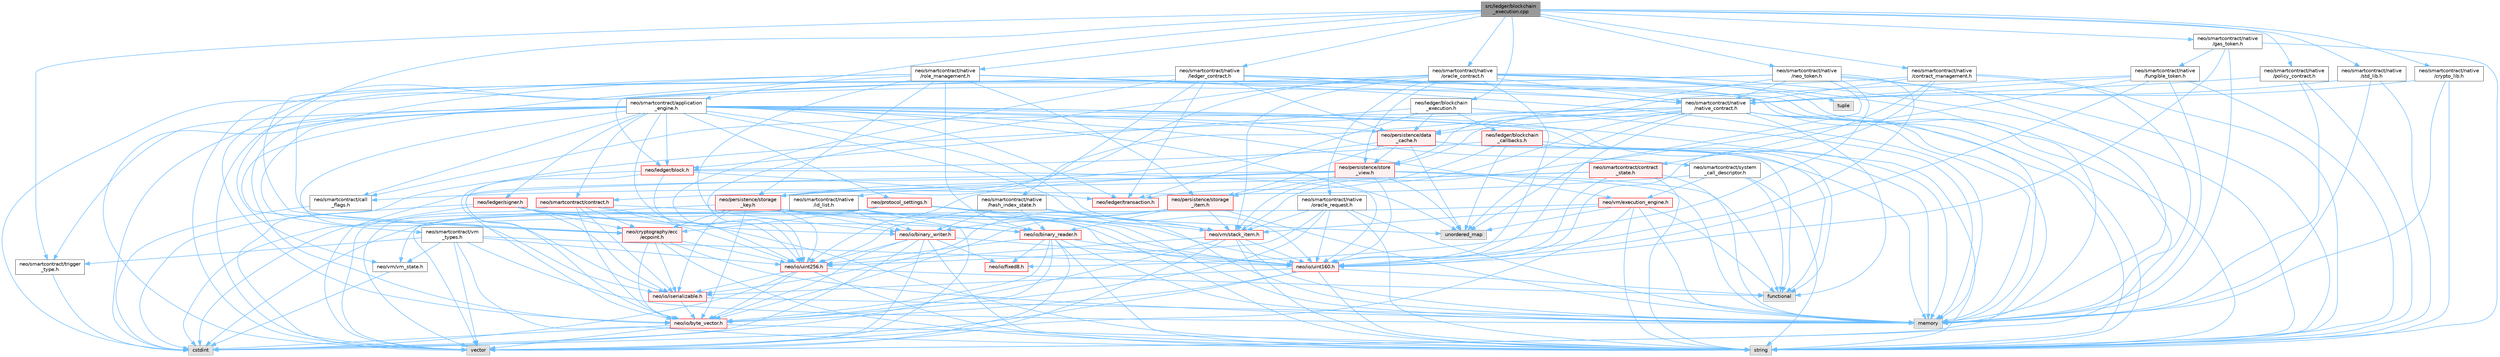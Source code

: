 digraph "src/ledger/blockchain_execution.cpp"
{
 // LATEX_PDF_SIZE
  bgcolor="transparent";
  edge [fontname=Helvetica,fontsize=10,labelfontname=Helvetica,labelfontsize=10];
  node [fontname=Helvetica,fontsize=10,shape=box,height=0.2,width=0.4];
  Node1 [id="Node000001",label="src/ledger/blockchain\l_execution.cpp",height=0.2,width=0.4,color="gray40", fillcolor="grey60", style="filled", fontcolor="black",tooltip=" "];
  Node1 -> Node2 [id="edge1_Node000001_Node000002",color="steelblue1",style="solid",tooltip=" "];
  Node2 [id="Node000002",label="neo/ledger/blockchain\l_execution.h",height=0.2,width=0.4,color="grey40", fillcolor="white", style="filled",URL="$blockchain__execution_8h.html",tooltip=" "];
  Node2 -> Node3 [id="edge2_Node000002_Node000003",color="steelblue1",style="solid",tooltip=" "];
  Node3 [id="Node000003",label="neo/ledger/block.h",height=0.2,width=0.4,color="red", fillcolor="#FFF0F0", style="filled",URL="$ledger_2block_8h.html",tooltip=" "];
  Node3 -> Node4 [id="edge3_Node000003_Node000004",color="steelblue1",style="solid",tooltip=" "];
  Node4 [id="Node000004",label="neo/io/iserializable.h",height=0.2,width=0.4,color="red", fillcolor="#FFF0F0", style="filled",URL="$iserializable_8h.html",tooltip=" "];
  Node4 -> Node11 [id="edge4_Node000004_Node000011",color="steelblue1",style="solid",tooltip=" "];
  Node11 [id="Node000011",label="neo/io/byte_vector.h",height=0.2,width=0.4,color="red", fillcolor="#FFF0F0", style="filled",URL="$io_2byte__vector_8h.html",tooltip=" "];
  Node11 -> Node6 [id="edge5_Node000011_Node000006",color="steelblue1",style="solid",tooltip=" "];
  Node6 [id="Node000006",label="cstdint",height=0.2,width=0.4,color="grey60", fillcolor="#E0E0E0", style="filled",tooltip=" "];
  Node11 -> Node9 [id="edge6_Node000011_Node000009",color="steelblue1",style="solid",tooltip=" "];
  Node9 [id="Node000009",label="string",height=0.2,width=0.4,color="grey60", fillcolor="#E0E0E0", style="filled",tooltip=" "];
  Node11 -> Node10 [id="edge7_Node000011_Node000010",color="steelblue1",style="solid",tooltip=" "];
  Node10 [id="Node000010",label="vector",height=0.2,width=0.4,color="grey60", fillcolor="#E0E0E0", style="filled",tooltip=" "];
  Node4 -> Node12 [id="edge8_Node000004_Node000012",color="steelblue1",style="solid",tooltip=" "];
  Node12 [id="Node000012",label="memory",height=0.2,width=0.4,color="grey60", fillcolor="#E0E0E0", style="filled",tooltip=" "];
  Node3 -> Node13 [id="edge9_Node000003_Node000013",color="steelblue1",style="solid",tooltip=" "];
  Node13 [id="Node000013",label="neo/io/uint160.h",height=0.2,width=0.4,color="red", fillcolor="#FFF0F0", style="filled",URL="$uint160_8h.html",tooltip=" "];
  Node13 -> Node11 [id="edge10_Node000013_Node000011",color="steelblue1",style="solid",tooltip=" "];
  Node13 -> Node4 [id="edge11_Node000013_Node000004",color="steelblue1",style="solid",tooltip=" "];
  Node13 -> Node6 [id="edge12_Node000013_Node000006",color="steelblue1",style="solid",tooltip=" "];
  Node13 -> Node15 [id="edge13_Node000013_Node000015",color="steelblue1",style="solid",tooltip=" "];
  Node15 [id="Node000015",label="functional",height=0.2,width=0.4,color="grey60", fillcolor="#E0E0E0", style="filled",tooltip=" "];
  Node13 -> Node9 [id="edge14_Node000013_Node000009",color="steelblue1",style="solid",tooltip=" "];
  Node3 -> Node16 [id="edge15_Node000003_Node000016",color="steelblue1",style="solid",tooltip=" "];
  Node16 [id="Node000016",label="neo/io/uint256.h",height=0.2,width=0.4,color="red", fillcolor="#FFF0F0", style="filled",URL="$uint256_8h.html",tooltip=" "];
  Node16 -> Node11 [id="edge16_Node000016_Node000011",color="steelblue1",style="solid",tooltip=" "];
  Node16 -> Node4 [id="edge17_Node000016_Node000004",color="steelblue1",style="solid",tooltip=" "];
  Node16 -> Node6 [id="edge18_Node000016_Node000006",color="steelblue1",style="solid",tooltip=" "];
  Node16 -> Node15 [id="edge19_Node000016_Node000015",color="steelblue1",style="solid",tooltip=" "];
  Node16 -> Node9 [id="edge20_Node000016_Node000009",color="steelblue1",style="solid",tooltip=" "];
  Node3 -> Node51 [id="edge21_Node000003_Node000051",color="steelblue1",style="solid",tooltip=" "];
  Node51 [id="Node000051",label="neo/ledger/transaction.h",height=0.2,width=0.4,color="red", fillcolor="#FFF0F0", style="filled",URL="$ledger_2transaction_8h.html",tooltip=" "];
  Node3 -> Node10 [id="edge22_Node000003_Node000010",color="steelblue1",style="solid",tooltip=" "];
  Node2 -> Node67 [id="edge23_Node000002_Node000067",color="steelblue1",style="solid",tooltip=" "];
  Node67 [id="Node000067",label="neo/ledger/blockchain\l_callbacks.h",height=0.2,width=0.4,color="red", fillcolor="#FFF0F0", style="filled",URL="$blockchain__callbacks_8h.html",tooltip=" "];
  Node67 -> Node3 [id="edge24_Node000067_Node000003",color="steelblue1",style="solid",tooltip=" "];
  Node67 -> Node51 [id="edge25_Node000067_Node000051",color="steelblue1",style="solid",tooltip=" "];
  Node67 -> Node15 [id="edge26_Node000067_Node000015",color="steelblue1",style="solid",tooltip=" "];
  Node67 -> Node12 [id="edge27_Node000067_Node000012",color="steelblue1",style="solid",tooltip=" "];
  Node67 -> Node37 [id="edge28_Node000067_Node000037",color="steelblue1",style="solid",tooltip=" "];
  Node37 [id="Node000037",label="unordered_map",height=0.2,width=0.4,color="grey60", fillcolor="#E0E0E0", style="filled",tooltip=" "];
  Node2 -> Node51 [id="edge29_Node000002_Node000051",color="steelblue1",style="solid",tooltip=" "];
  Node2 -> Node69 [id="edge30_Node000002_Node000069",color="steelblue1",style="solid",tooltip=" "];
  Node69 [id="Node000069",label="neo/persistence/data\l_cache.h",height=0.2,width=0.4,color="red", fillcolor="#FFF0F0", style="filled",URL="$data__cache_8h.html",tooltip=" "];
  Node69 -> Node71 [id="edge31_Node000069_Node000071",color="steelblue1",style="solid",tooltip=" "];
  Node71 [id="Node000071",label="neo/persistence/storage\l_item.h",height=0.2,width=0.4,color="red", fillcolor="#FFF0F0", style="filled",URL="$persistence_2storage__item_8h.html",tooltip=" "];
  Node71 -> Node19 [id="edge32_Node000071_Node000019",color="steelblue1",style="solid",tooltip=" "];
  Node19 [id="Node000019",label="neo/io/binary_reader.h",height=0.2,width=0.4,color="red", fillcolor="#FFF0F0", style="filled",URL="$binary__reader_8h.html",tooltip=" "];
  Node19 -> Node11 [id="edge33_Node000019_Node000011",color="steelblue1",style="solid",tooltip=" "];
  Node19 -> Node20 [id="edge34_Node000019_Node000020",color="steelblue1",style="solid",tooltip=" "];
  Node20 [id="Node000020",label="neo/io/fixed8.h",height=0.2,width=0.4,color="red", fillcolor="#FFF0F0", style="filled",URL="$io_2fixed8_8h.html",tooltip=" "];
  Node19 -> Node13 [id="edge35_Node000019_Node000013",color="steelblue1",style="solid",tooltip=" "];
  Node19 -> Node16 [id="edge36_Node000019_Node000016",color="steelblue1",style="solid",tooltip=" "];
  Node19 -> Node6 [id="edge37_Node000019_Node000006",color="steelblue1",style="solid",tooltip=" "];
  Node19 -> Node12 [id="edge38_Node000019_Node000012",color="steelblue1",style="solid",tooltip=" "];
  Node19 -> Node9 [id="edge39_Node000019_Node000009",color="steelblue1",style="solid",tooltip=" "];
  Node19 -> Node10 [id="edge40_Node000019_Node000010",color="steelblue1",style="solid",tooltip=" "];
  Node71 -> Node24 [id="edge41_Node000071_Node000024",color="steelblue1",style="solid",tooltip=" "];
  Node24 [id="Node000024",label="neo/io/binary_writer.h",height=0.2,width=0.4,color="red", fillcolor="#FFF0F0", style="filled",URL="$binary__writer_8h.html",tooltip=" "];
  Node24 -> Node11 [id="edge42_Node000024_Node000011",color="steelblue1",style="solid",tooltip=" "];
  Node24 -> Node20 [id="edge43_Node000024_Node000020",color="steelblue1",style="solid",tooltip=" "];
  Node24 -> Node13 [id="edge44_Node000024_Node000013",color="steelblue1",style="solid",tooltip=" "];
  Node24 -> Node16 [id="edge45_Node000024_Node000016",color="steelblue1",style="solid",tooltip=" "];
  Node24 -> Node6 [id="edge46_Node000024_Node000006",color="steelblue1",style="solid",tooltip=" "];
  Node24 -> Node9 [id="edge47_Node000024_Node000009",color="steelblue1",style="solid",tooltip=" "];
  Node24 -> Node10 [id="edge48_Node000024_Node000010",color="steelblue1",style="solid",tooltip=" "];
  Node71 -> Node11 [id="edge49_Node000071_Node000011",color="steelblue1",style="solid",tooltip=" "];
  Node71 -> Node4 [id="edge50_Node000071_Node000004",color="steelblue1",style="solid",tooltip=" "];
  Node71 -> Node72 [id="edge51_Node000071_Node000072",color="steelblue1",style="solid",tooltip=" "];
  Node72 [id="Node000072",label="neo/vm/stack_item.h",height=0.2,width=0.4,color="red", fillcolor="#FFF0F0", style="filled",URL="$stack__item_8h.html",tooltip=" "];
  Node72 -> Node11 [id="edge52_Node000072_Node000011",color="steelblue1",style="solid",tooltip=" "];
  Node72 -> Node13 [id="edge53_Node000072_Node000013",color="steelblue1",style="solid",tooltip=" "];
  Node72 -> Node16 [id="edge54_Node000072_Node000016",color="steelblue1",style="solid",tooltip=" "];
  Node72 -> Node12 [id="edge55_Node000072_Node000012",color="steelblue1",style="solid",tooltip=" "];
  Node72 -> Node9 [id="edge56_Node000072_Node000009",color="steelblue1",style="solid",tooltip=" "];
  Node72 -> Node10 [id="edge57_Node000072_Node000010",color="steelblue1",style="solid",tooltip=" "];
  Node71 -> Node12 [id="edge58_Node000071_Node000012",color="steelblue1",style="solid",tooltip=" "];
  Node69 -> Node77 [id="edge59_Node000069_Node000077",color="steelblue1",style="solid",tooltip=" "];
  Node77 [id="Node000077",label="neo/persistence/storage\l_key.h",height=0.2,width=0.4,color="red", fillcolor="#FFF0F0", style="filled",URL="$persistence_2storage__key_8h.html",tooltip=" "];
  Node77 -> Node56 [id="edge60_Node000077_Node000056",color="steelblue1",style="solid",tooltip=" "];
  Node56 [id="Node000056",label="neo/cryptography/ecc\l/ecpoint.h",height=0.2,width=0.4,color="red", fillcolor="#FFF0F0", style="filled",URL="$ecpoint_8h.html",tooltip=" "];
  Node56 -> Node11 [id="edge61_Node000056_Node000011",color="steelblue1",style="solid",tooltip=" "];
  Node56 -> Node4 [id="edge62_Node000056_Node000004",color="steelblue1",style="solid",tooltip=" "];
  Node56 -> Node16 [id="edge63_Node000056_Node000016",color="steelblue1",style="solid",tooltip=" "];
  Node56 -> Node12 [id="edge64_Node000056_Node000012",color="steelblue1",style="solid",tooltip=" "];
  Node56 -> Node9 [id="edge65_Node000056_Node000009",color="steelblue1",style="solid",tooltip=" "];
  Node77 -> Node19 [id="edge66_Node000077_Node000019",color="steelblue1",style="solid",tooltip=" "];
  Node77 -> Node24 [id="edge67_Node000077_Node000024",color="steelblue1",style="solid",tooltip=" "];
  Node77 -> Node11 [id="edge68_Node000077_Node000011",color="steelblue1",style="solid",tooltip=" "];
  Node77 -> Node4 [id="edge69_Node000077_Node000004",color="steelblue1",style="solid",tooltip=" "];
  Node77 -> Node13 [id="edge70_Node000077_Node000013",color="steelblue1",style="solid",tooltip=" "];
  Node77 -> Node16 [id="edge71_Node000077_Node000016",color="steelblue1",style="solid",tooltip=" "];
  Node77 -> Node6 [id="edge72_Node000077_Node000006",color="steelblue1",style="solid",tooltip=" "];
  Node69 -> Node80 [id="edge73_Node000069_Node000080",color="steelblue1",style="solid",tooltip=" "];
  Node80 [id="Node000080",label="neo/persistence/store\l_view.h",height=0.2,width=0.4,color="red", fillcolor="#FFF0F0", style="filled",URL="$store__view_8h.html",tooltip=" "];
  Node80 -> Node13 [id="edge74_Node000080_Node000013",color="steelblue1",style="solid",tooltip=" "];
  Node80 -> Node16 [id="edge75_Node000080_Node000016",color="steelblue1",style="solid",tooltip=" "];
  Node80 -> Node71 [id="edge76_Node000080_Node000071",color="steelblue1",style="solid",tooltip=" "];
  Node80 -> Node77 [id="edge77_Node000080_Node000077",color="steelblue1",style="solid",tooltip=" "];
  Node80 -> Node15 [id="edge78_Node000080_Node000015",color="steelblue1",style="solid",tooltip=" "];
  Node80 -> Node12 [id="edge79_Node000080_Node000012",color="steelblue1",style="solid",tooltip=" "];
  Node80 -> Node37 [id="edge80_Node000080_Node000037",color="steelblue1",style="solid",tooltip=" "];
  Node80 -> Node10 [id="edge81_Node000080_Node000010",color="steelblue1",style="solid",tooltip=" "];
  Node69 -> Node15 [id="edge82_Node000069_Node000015",color="steelblue1",style="solid",tooltip=" "];
  Node69 -> Node12 [id="edge83_Node000069_Node000012",color="steelblue1",style="solid",tooltip=" "];
  Node69 -> Node37 [id="edge84_Node000069_Node000037",color="steelblue1",style="solid",tooltip=" "];
  Node2 -> Node12 [id="edge85_Node000002_Node000012",color="steelblue1",style="solid",tooltip=" "];
  Node1 -> Node81 [id="edge86_Node000001_Node000081",color="steelblue1",style="solid",tooltip=" "];
  Node81 [id="Node000081",label="neo/smartcontract/application\l_engine.h",height=0.2,width=0.4,color="grey40", fillcolor="white", style="filled",URL="$application__engine_8h.html",tooltip=" "];
  Node81 -> Node11 [id="edge87_Node000081_Node000011",color="steelblue1",style="solid",tooltip=" "];
  Node81 -> Node4 [id="edge88_Node000081_Node000004",color="steelblue1",style="solid",tooltip=" "];
  Node81 -> Node13 [id="edge89_Node000081_Node000013",color="steelblue1",style="solid",tooltip=" "];
  Node81 -> Node16 [id="edge90_Node000081_Node000016",color="steelblue1",style="solid",tooltip=" "];
  Node81 -> Node3 [id="edge91_Node000081_Node000003",color="steelblue1",style="solid",tooltip=" "];
  Node81 -> Node55 [id="edge92_Node000081_Node000055",color="steelblue1",style="solid",tooltip=" "];
  Node55 [id="Node000055",label="neo/ledger/signer.h",height=0.2,width=0.4,color="red", fillcolor="#FFF0F0", style="filled",URL="$signer_8h.html",tooltip=" "];
  Node55 -> Node56 [id="edge93_Node000055_Node000056",color="steelblue1",style="solid",tooltip=" "];
  Node55 -> Node19 [id="edge94_Node000055_Node000019",color="steelblue1",style="solid",tooltip=" "];
  Node55 -> Node24 [id="edge95_Node000055_Node000024",color="steelblue1",style="solid",tooltip=" "];
  Node55 -> Node4 [id="edge96_Node000055_Node000004",color="steelblue1",style="solid",tooltip=" "];
  Node55 -> Node13 [id="edge97_Node000055_Node000013",color="steelblue1",style="solid",tooltip=" "];
  Node55 -> Node6 [id="edge98_Node000055_Node000006",color="steelblue1",style="solid",tooltip=" "];
  Node55 -> Node10 [id="edge99_Node000055_Node000010",color="steelblue1",style="solid",tooltip=" "];
  Node81 -> Node51 [id="edge100_Node000081_Node000051",color="steelblue1",style="solid",tooltip=" "];
  Node81 -> Node69 [id="edge101_Node000081_Node000069",color="steelblue1",style="solid",tooltip=" "];
  Node81 -> Node82 [id="edge102_Node000081_Node000082",color="steelblue1",style="solid",tooltip=" "];
  Node82 [id="Node000082",label="neo/protocol_settings.h",height=0.2,width=0.4,color="red", fillcolor="#FFF0F0", style="filled",URL="$protocol__settings_8h.html",tooltip=" "];
  Node82 -> Node56 [id="edge103_Node000082_Node000056",color="steelblue1",style="solid",tooltip=" "];
  Node82 -> Node6 [id="edge104_Node000082_Node000006",color="steelblue1",style="solid",tooltip=" "];
  Node82 -> Node12 [id="edge105_Node000082_Node000012",color="steelblue1",style="solid",tooltip=" "];
  Node82 -> Node9 [id="edge106_Node000082_Node000009",color="steelblue1",style="solid",tooltip=" "];
  Node82 -> Node37 [id="edge107_Node000082_Node000037",color="steelblue1",style="solid",tooltip=" "];
  Node82 -> Node10 [id="edge108_Node000082_Node000010",color="steelblue1",style="solid",tooltip=" "];
  Node81 -> Node84 [id="edge109_Node000081_Node000084",color="steelblue1",style="solid",tooltip=" "];
  Node84 [id="Node000084",label="neo/smartcontract/call\l_flags.h",height=0.2,width=0.4,color="grey40", fillcolor="white", style="filled",URL="$call__flags_8h.html",tooltip=" "];
  Node84 -> Node6 [id="edge110_Node000084_Node000006",color="steelblue1",style="solid",tooltip=" "];
  Node81 -> Node85 [id="edge111_Node000081_Node000085",color="steelblue1",style="solid",tooltip=" "];
  Node85 [id="Node000085",label="neo/smartcontract/contract.h",height=0.2,width=0.4,color="red", fillcolor="#FFF0F0", style="filled",URL="$contract_8h.html",tooltip=" "];
  Node85 -> Node56 [id="edge112_Node000085_Node000056",color="steelblue1",style="solid",tooltip=" "];
  Node85 -> Node11 [id="edge113_Node000085_Node000011",color="steelblue1",style="solid",tooltip=" "];
  Node85 -> Node4 [id="edge114_Node000085_Node000004",color="steelblue1",style="solid",tooltip=" "];
  Node85 -> Node13 [id="edge115_Node000085_Node000013",color="steelblue1",style="solid",tooltip=" "];
  Node85 -> Node16 [id="edge116_Node000085_Node000016",color="steelblue1",style="solid",tooltip=" "];
  Node85 -> Node9 [id="edge117_Node000085_Node000009",color="steelblue1",style="solid",tooltip=" "];
  Node85 -> Node10 [id="edge118_Node000085_Node000010",color="steelblue1",style="solid",tooltip=" "];
  Node81 -> Node86 [id="edge119_Node000081_Node000086",color="steelblue1",style="solid",tooltip=" "];
  Node86 [id="Node000086",label="neo/smartcontract/system\l_call_descriptor.h",height=0.2,width=0.4,color="grey40", fillcolor="white", style="filled",URL="$system__call__descriptor_8h.html",tooltip=" "];
  Node86 -> Node84 [id="edge120_Node000086_Node000084",color="steelblue1",style="solid",tooltip=" "];
  Node86 -> Node87 [id="edge121_Node000086_Node000087",color="steelblue1",style="solid",tooltip=" "];
  Node87 [id="Node000087",label="neo/vm/execution_engine.h",height=0.2,width=0.4,color="red", fillcolor="#FFF0F0", style="filled",URL="$execution__engine_8h.html",tooltip=" "];
  Node87 -> Node72 [id="edge122_Node000087_Node000072",color="steelblue1",style="solid",tooltip=" "];
  Node87 -> Node100 [id="edge123_Node000087_Node000100",color="steelblue1",style="solid",tooltip=" "];
  Node100 [id="Node000100",label="neo/vm/vm_state.h",height=0.2,width=0.4,color="grey40", fillcolor="white", style="filled",URL="$vm__state_8h.html",tooltip=" "];
  Node100 -> Node6 [id="edge124_Node000100_Node000006",color="steelblue1",style="solid",tooltip=" "];
  Node87 -> Node15 [id="edge125_Node000087_Node000015",color="steelblue1",style="solid",tooltip=" "];
  Node87 -> Node12 [id="edge126_Node000087_Node000012",color="steelblue1",style="solid",tooltip=" "];
  Node87 -> Node9 [id="edge127_Node000087_Node000009",color="steelblue1",style="solid",tooltip=" "];
  Node87 -> Node37 [id="edge128_Node000087_Node000037",color="steelblue1",style="solid",tooltip=" "];
  Node87 -> Node10 [id="edge129_Node000087_Node000010",color="steelblue1",style="solid",tooltip=" "];
  Node86 -> Node15 [id="edge130_Node000086_Node000015",color="steelblue1",style="solid",tooltip=" "];
  Node86 -> Node9 [id="edge131_Node000086_Node000009",color="steelblue1",style="solid",tooltip=" "];
  Node81 -> Node101 [id="edge132_Node000081_Node000101",color="steelblue1",style="solid",tooltip=" "];
  Node101 [id="Node000101",label="neo/smartcontract/trigger\l_type.h",height=0.2,width=0.4,color="grey40", fillcolor="white", style="filled",URL="$trigger__type_8h.html",tooltip=" "];
  Node101 -> Node6 [id="edge133_Node000101_Node000006",color="steelblue1",style="solid",tooltip=" "];
  Node81 -> Node102 [id="edge134_Node000081_Node000102",color="steelblue1",style="solid",tooltip=" "];
  Node102 [id="Node000102",label="neo/smartcontract/vm\l_types.h",height=0.2,width=0.4,color="grey40", fillcolor="white", style="filled",URL="$vm__types_8h.html",tooltip=" "];
  Node102 -> Node13 [id="edge135_Node000102_Node000013",color="steelblue1",style="solid",tooltip=" "];
  Node102 -> Node16 [id="edge136_Node000102_Node000016",color="steelblue1",style="solid",tooltip=" "];
  Node102 -> Node101 [id="edge137_Node000102_Node000101",color="steelblue1",style="solid",tooltip=" "];
  Node102 -> Node100 [id="edge138_Node000102_Node000100",color="steelblue1",style="solid",tooltip=" "];
  Node102 -> Node12 [id="edge139_Node000102_Node000012",color="steelblue1",style="solid",tooltip=" "];
  Node102 -> Node9 [id="edge140_Node000102_Node000009",color="steelblue1",style="solid",tooltip=" "];
  Node102 -> Node10 [id="edge141_Node000102_Node000010",color="steelblue1",style="solid",tooltip=" "];
  Node81 -> Node87 [id="edge142_Node000081_Node000087",color="steelblue1",style="solid",tooltip=" "];
  Node81 -> Node72 [id="edge143_Node000081_Node000072",color="steelblue1",style="solid",tooltip=" "];
  Node81 -> Node6 [id="edge144_Node000081_Node000006",color="steelblue1",style="solid",tooltip=" "];
  Node81 -> Node15 [id="edge145_Node000081_Node000015",color="steelblue1",style="solid",tooltip=" "];
  Node81 -> Node12 [id="edge146_Node000081_Node000012",color="steelblue1",style="solid",tooltip=" "];
  Node81 -> Node9 [id="edge147_Node000081_Node000009",color="steelblue1",style="solid",tooltip=" "];
  Node81 -> Node37 [id="edge148_Node000081_Node000037",color="steelblue1",style="solid",tooltip=" "];
  Node81 -> Node10 [id="edge149_Node000081_Node000010",color="steelblue1",style="solid",tooltip=" "];
  Node1 -> Node103 [id="edge150_Node000001_Node000103",color="steelblue1",style="solid",tooltip=" "];
  Node103 [id="Node000103",label="neo/smartcontract/native\l/contract_management.h",height=0.2,width=0.4,color="grey40", fillcolor="white", style="filled",URL="$contract__management_8h.html",tooltip=" "];
  Node103 -> Node11 [id="edge151_Node000103_Node000011",color="steelblue1",style="solid",tooltip=" "];
  Node103 -> Node13 [id="edge152_Node000103_Node000013",color="steelblue1",style="solid",tooltip=" "];
  Node103 -> Node104 [id="edge153_Node000103_Node000104",color="steelblue1",style="solid",tooltip=" "];
  Node104 [id="Node000104",label="neo/smartcontract/contract\l_state.h",height=0.2,width=0.4,color="red", fillcolor="#FFF0F0", style="filled",URL="$contract__state_8h.html",tooltip=" "];
  Node104 -> Node11 [id="edge154_Node000104_Node000011",color="steelblue1",style="solid",tooltip=" "];
  Node104 -> Node13 [id="edge155_Node000104_Node000013",color="steelblue1",style="solid",tooltip=" "];
  Node104 -> Node12 [id="edge156_Node000104_Node000012",color="steelblue1",style="solid",tooltip=" "];
  Node104 -> Node9 [id="edge157_Node000104_Node000009",color="steelblue1",style="solid",tooltip=" "];
  Node104 -> Node85 [id="edge158_Node000104_Node000085",color="steelblue1",style="solid",tooltip=" "];
  Node103 -> Node107 [id="edge159_Node000103_Node000107",color="steelblue1",style="solid",tooltip=" "];
  Node107 [id="Node000107",label="neo/smartcontract/native\l/native_contract.h",height=0.2,width=0.4,color="grey40", fillcolor="white", style="filled",URL="$native_2native__contract_8h.html",tooltip=" "];
  Node107 -> Node11 [id="edge160_Node000107_Node000011",color="steelblue1",style="solid",tooltip=" "];
  Node107 -> Node13 [id="edge161_Node000107_Node000013",color="steelblue1",style="solid",tooltip=" "];
  Node107 -> Node69 [id="edge162_Node000107_Node000069",color="steelblue1",style="solid",tooltip=" "];
  Node107 -> Node77 [id="edge163_Node000107_Node000077",color="steelblue1",style="solid",tooltip=" "];
  Node107 -> Node80 [id="edge164_Node000107_Node000080",color="steelblue1",style="solid",tooltip=" "];
  Node107 -> Node84 [id="edge165_Node000107_Node000084",color="steelblue1",style="solid",tooltip=" "];
  Node107 -> Node72 [id="edge166_Node000107_Node000072",color="steelblue1",style="solid",tooltip=" "];
  Node107 -> Node15 [id="edge167_Node000107_Node000015",color="steelblue1",style="solid",tooltip=" "];
  Node107 -> Node12 [id="edge168_Node000107_Node000012",color="steelblue1",style="solid",tooltip=" "];
  Node107 -> Node9 [id="edge169_Node000107_Node000009",color="steelblue1",style="solid",tooltip=" "];
  Node107 -> Node37 [id="edge170_Node000107_Node000037",color="steelblue1",style="solid",tooltip=" "];
  Node107 -> Node10 [id="edge171_Node000107_Node000010",color="steelblue1",style="solid",tooltip=" "];
  Node103 -> Node12 [id="edge172_Node000103_Node000012",color="steelblue1",style="solid",tooltip=" "];
  Node103 -> Node9 [id="edge173_Node000103_Node000009",color="steelblue1",style="solid",tooltip=" "];
  Node1 -> Node108 [id="edge174_Node000001_Node000108",color="steelblue1",style="solid",tooltip=" "];
  Node108 [id="Node000108",label="neo/smartcontract/native\l/crypto_lib.h",height=0.2,width=0.4,color="grey40", fillcolor="white", style="filled",URL="$crypto__lib_8h.html",tooltip=" "];
  Node108 -> Node107 [id="edge175_Node000108_Node000107",color="steelblue1",style="solid",tooltip=" "];
  Node108 -> Node12 [id="edge176_Node000108_Node000012",color="steelblue1",style="solid",tooltip=" "];
  Node108 -> Node9 [id="edge177_Node000108_Node000009",color="steelblue1",style="solid",tooltip=" "];
  Node1 -> Node109 [id="edge178_Node000001_Node000109",color="steelblue1",style="solid",tooltip=" "];
  Node109 [id="Node000109",label="neo/smartcontract/native\l/gas_token.h",height=0.2,width=0.4,color="grey40", fillcolor="white", style="filled",URL="$gas__token_8h.html",tooltip=" "];
  Node109 -> Node13 [id="edge179_Node000109_Node000013",color="steelblue1",style="solid",tooltip=" "];
  Node109 -> Node110 [id="edge180_Node000109_Node000110",color="steelblue1",style="solid",tooltip=" "];
  Node110 [id="Node000110",label="neo/smartcontract/native\l/fungible_token.h",height=0.2,width=0.4,color="grey40", fillcolor="white", style="filled",URL="$fungible__token_8h.html",tooltip=" "];
  Node110 -> Node13 [id="edge181_Node000110_Node000013",color="steelblue1",style="solid",tooltip=" "];
  Node110 -> Node80 [id="edge182_Node000110_Node000080",color="steelblue1",style="solid",tooltip=" "];
  Node110 -> Node107 [id="edge183_Node000110_Node000107",color="steelblue1",style="solid",tooltip=" "];
  Node110 -> Node72 [id="edge184_Node000110_Node000072",color="steelblue1",style="solid",tooltip=" "];
  Node110 -> Node12 [id="edge185_Node000110_Node000012",color="steelblue1",style="solid",tooltip=" "];
  Node110 -> Node9 [id="edge186_Node000110_Node000009",color="steelblue1",style="solid",tooltip=" "];
  Node109 -> Node12 [id="edge187_Node000109_Node000012",color="steelblue1",style="solid",tooltip=" "];
  Node109 -> Node9 [id="edge188_Node000109_Node000009",color="steelblue1",style="solid",tooltip=" "];
  Node1 -> Node111 [id="edge189_Node000001_Node000111",color="steelblue1",style="solid",tooltip=" "];
  Node111 [id="Node000111",label="neo/smartcontract/native\l/ledger_contract.h",height=0.2,width=0.4,color="grey40", fillcolor="white", style="filled",URL="$ledger__contract_8h.html",tooltip=" "];
  Node111 -> Node16 [id="edge190_Node000111_Node000016",color="steelblue1",style="solid",tooltip=" "];
  Node111 -> Node3 [id="edge191_Node000111_Node000003",color="steelblue1",style="solid",tooltip=" "];
  Node111 -> Node51 [id="edge192_Node000111_Node000051",color="steelblue1",style="solid",tooltip=" "];
  Node111 -> Node69 [id="edge193_Node000111_Node000069",color="steelblue1",style="solid",tooltip=" "];
  Node111 -> Node112 [id="edge194_Node000111_Node000112",color="steelblue1",style="solid",tooltip=" "];
  Node112 [id="Node000112",label="neo/smartcontract/native\l/hash_index_state.h",height=0.2,width=0.4,color="grey40", fillcolor="white", style="filled",URL="$hash__index__state_8h.html",tooltip=" "];
  Node112 -> Node19 [id="edge195_Node000112_Node000019",color="steelblue1",style="solid",tooltip=" "];
  Node112 -> Node24 [id="edge196_Node000112_Node000024",color="steelblue1",style="solid",tooltip=" "];
  Node112 -> Node16 [id="edge197_Node000112_Node000016",color="steelblue1",style="solid",tooltip=" "];
  Node112 -> Node72 [id="edge198_Node000112_Node000072",color="steelblue1",style="solid",tooltip=" "];
  Node112 -> Node12 [id="edge199_Node000112_Node000012",color="steelblue1",style="solid",tooltip=" "];
  Node111 -> Node107 [id="edge200_Node000111_Node000107",color="steelblue1",style="solid",tooltip=" "];
  Node111 -> Node12 [id="edge201_Node000111_Node000012",color="steelblue1",style="solid",tooltip=" "];
  Node111 -> Node9 [id="edge202_Node000111_Node000009",color="steelblue1",style="solid",tooltip=" "];
  Node1 -> Node113 [id="edge203_Node000001_Node000113",color="steelblue1",style="solid",tooltip=" "];
  Node113 [id="Node000113",label="neo/smartcontract/native\l/neo_token.h",height=0.2,width=0.4,color="grey40", fillcolor="white", style="filled",URL="$neo__token_8h.html",tooltip=" "];
  Node113 -> Node56 [id="edge204_Node000113_Node000056",color="steelblue1",style="solid",tooltip=" "];
  Node113 -> Node20 [id="edge205_Node000113_Node000020",color="steelblue1",style="solid",tooltip=" "];
  Node113 -> Node13 [id="edge206_Node000113_Node000013",color="steelblue1",style="solid",tooltip=" "];
  Node113 -> Node69 [id="edge207_Node000113_Node000069",color="steelblue1",style="solid",tooltip=" "];
  Node113 -> Node107 [id="edge208_Node000113_Node000107",color="steelblue1",style="solid",tooltip=" "];
  Node113 -> Node12 [id="edge209_Node000113_Node000012",color="steelblue1",style="solid",tooltip=" "];
  Node113 -> Node9 [id="edge210_Node000113_Node000009",color="steelblue1",style="solid",tooltip=" "];
  Node113 -> Node37 [id="edge211_Node000113_Node000037",color="steelblue1",style="solid",tooltip=" "];
  Node113 -> Node10 [id="edge212_Node000113_Node000010",color="steelblue1",style="solid",tooltip=" "];
  Node1 -> Node114 [id="edge213_Node000001_Node000114",color="steelblue1",style="solid",tooltip=" "];
  Node114 [id="Node000114",label="neo/smartcontract/native\l/oracle_contract.h",height=0.2,width=0.4,color="grey40", fillcolor="white", style="filled",URL="$oracle__contract_8h.html",tooltip=" "];
  Node114 -> Node56 [id="edge214_Node000114_Node000056",color="steelblue1",style="solid",tooltip=" "];
  Node114 -> Node13 [id="edge215_Node000114_Node000013",color="steelblue1",style="solid",tooltip=" "];
  Node114 -> Node16 [id="edge216_Node000114_Node000016",color="steelblue1",style="solid",tooltip=" "];
  Node114 -> Node80 [id="edge217_Node000114_Node000080",color="steelblue1",style="solid",tooltip=" "];
  Node114 -> Node115 [id="edge218_Node000114_Node000115",color="steelblue1",style="solid",tooltip=" "];
  Node115 [id="Node000115",label="neo/smartcontract/native\l/id_list.h",height=0.2,width=0.4,color="grey40", fillcolor="white", style="filled",URL="$id__list_8h.html",tooltip=" "];
  Node115 -> Node19 [id="edge219_Node000115_Node000019",color="steelblue1",style="solid",tooltip=" "];
  Node115 -> Node24 [id="edge220_Node000115_Node000024",color="steelblue1",style="solid",tooltip=" "];
  Node115 -> Node72 [id="edge221_Node000115_Node000072",color="steelblue1",style="solid",tooltip=" "];
  Node115 -> Node6 [id="edge222_Node000115_Node000006",color="steelblue1",style="solid",tooltip=" "];
  Node115 -> Node10 [id="edge223_Node000115_Node000010",color="steelblue1",style="solid",tooltip=" "];
  Node114 -> Node107 [id="edge224_Node000114_Node000107",color="steelblue1",style="solid",tooltip=" "];
  Node114 -> Node116 [id="edge225_Node000114_Node000116",color="steelblue1",style="solid",tooltip=" "];
  Node116 [id="Node000116",label="neo/smartcontract/native\l/oracle_request.h",height=0.2,width=0.4,color="grey40", fillcolor="white", style="filled",URL="$oracle__request_8h.html",tooltip=" "];
  Node116 -> Node11 [id="edge226_Node000116_Node000011",color="steelblue1",style="solid",tooltip=" "];
  Node116 -> Node13 [id="edge227_Node000116_Node000013",color="steelblue1",style="solid",tooltip=" "];
  Node116 -> Node16 [id="edge228_Node000116_Node000016",color="steelblue1",style="solid",tooltip=" "];
  Node116 -> Node72 [id="edge229_Node000116_Node000072",color="steelblue1",style="solid",tooltip=" "];
  Node116 -> Node12 [id="edge230_Node000116_Node000012",color="steelblue1",style="solid",tooltip=" "];
  Node116 -> Node9 [id="edge231_Node000116_Node000009",color="steelblue1",style="solid",tooltip=" "];
  Node114 -> Node72 [id="edge232_Node000114_Node000072",color="steelblue1",style="solid",tooltip=" "];
  Node114 -> Node12 [id="edge233_Node000114_Node000012",color="steelblue1",style="solid",tooltip=" "];
  Node114 -> Node9 [id="edge234_Node000114_Node000009",color="steelblue1",style="solid",tooltip=" "];
  Node114 -> Node35 [id="edge235_Node000114_Node000035",color="steelblue1",style="solid",tooltip=" "];
  Node35 [id="Node000035",label="tuple",height=0.2,width=0.4,color="grey60", fillcolor="#E0E0E0", style="filled",tooltip=" "];
  Node114 -> Node10 [id="edge236_Node000114_Node000010",color="steelblue1",style="solid",tooltip=" "];
  Node1 -> Node117 [id="edge237_Node000001_Node000117",color="steelblue1",style="solid",tooltip=" "];
  Node117 [id="Node000117",label="neo/smartcontract/native\l/policy_contract.h",height=0.2,width=0.4,color="grey40", fillcolor="white", style="filled",URL="$policy__contract_8h.html",tooltip=" "];
  Node117 -> Node107 [id="edge238_Node000117_Node000107",color="steelblue1",style="solid",tooltip=" "];
  Node117 -> Node12 [id="edge239_Node000117_Node000012",color="steelblue1",style="solid",tooltip=" "];
  Node117 -> Node9 [id="edge240_Node000117_Node000009",color="steelblue1",style="solid",tooltip=" "];
  Node1 -> Node118 [id="edge241_Node000001_Node000118",color="steelblue1",style="solid",tooltip=" "];
  Node118 [id="Node000118",label="neo/smartcontract/native\l/role_management.h",height=0.2,width=0.4,color="grey40", fillcolor="white", style="filled",URL="$role__management_8h.html",tooltip=" "];
  Node118 -> Node56 [id="edge242_Node000118_Node000056",color="steelblue1",style="solid",tooltip=" "];
  Node118 -> Node19 [id="edge243_Node000118_Node000019",color="steelblue1",style="solid",tooltip=" "];
  Node118 -> Node24 [id="edge244_Node000118_Node000024",color="steelblue1",style="solid",tooltip=" "];
  Node118 -> Node71 [id="edge245_Node000118_Node000071",color="steelblue1",style="solid",tooltip=" "];
  Node118 -> Node77 [id="edge246_Node000118_Node000077",color="steelblue1",style="solid",tooltip=" "];
  Node118 -> Node107 [id="edge247_Node000118_Node000107",color="steelblue1",style="solid",tooltip=" "];
  Node118 -> Node6 [id="edge248_Node000118_Node000006",color="steelblue1",style="solid",tooltip=" "];
  Node118 -> Node12 [id="edge249_Node000118_Node000012",color="steelblue1",style="solid",tooltip=" "];
  Node118 -> Node9 [id="edge250_Node000118_Node000009",color="steelblue1",style="solid",tooltip=" "];
  Node118 -> Node10 [id="edge251_Node000118_Node000010",color="steelblue1",style="solid",tooltip=" "];
  Node1 -> Node119 [id="edge252_Node000001_Node000119",color="steelblue1",style="solid",tooltip=" "];
  Node119 [id="Node000119",label="neo/smartcontract/native\l/std_lib.h",height=0.2,width=0.4,color="grey40", fillcolor="white", style="filled",URL="$std__lib_8h.html",tooltip=" "];
  Node119 -> Node107 [id="edge253_Node000119_Node000107",color="steelblue1",style="solid",tooltip=" "];
  Node119 -> Node12 [id="edge254_Node000119_Node000012",color="steelblue1",style="solid",tooltip=" "];
  Node119 -> Node9 [id="edge255_Node000119_Node000009",color="steelblue1",style="solid",tooltip=" "];
  Node1 -> Node101 [id="edge256_Node000001_Node000101",color="steelblue1",style="solid",tooltip=" "];
  Node1 -> Node100 [id="edge257_Node000001_Node000100",color="steelblue1",style="solid",tooltip=" "];
}
